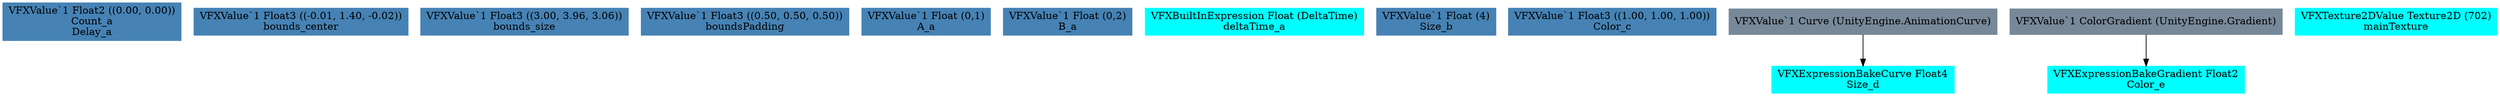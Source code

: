 digraph G {
node0 [shape="box" color="steelblue" style="filled" label="VFXValue`1 Float2 ((0.00, 0.00))
Count_a
Delay_a"]
node1 [shape="box" color="steelblue" style="filled" label="VFXValue`1 Float3 ((-0.01, 1.40, -0.02))
bounds_center"]
node2 [shape="box" color="steelblue" style="filled" label="VFXValue`1 Float3 ((3.00, 3.96, 3.06))
bounds_size"]
node3 [shape="box" color="steelblue" style="filled" label="VFXValue`1 Float3 ((0.50, 0.50, 0.50))
boundsPadding"]
node4 [shape="box" color="steelblue" style="filled" label="VFXValue`1 Float (0,1)
A_a"]
node5 [shape="box" color="steelblue" style="filled" label="VFXValue`1 Float (0,2)
B_a"]
node6 [shape="box" color="cyan" style="filled" label="VFXBuiltInExpression Float (DeltaTime)
deltaTime_a"]
node7 [shape="box" color="steelblue" style="filled" label="VFXValue`1 Float (4)
Size_b"]
node8 [shape="box" color="steelblue" style="filled" label="VFXValue`1 Float3 ((1.00, 1.00, 1.00))
Color_c"]
node9 [shape="box" color="cyan" style="filled" label="VFXExpressionBakeCurve Float4
Size_d"]
node10 [shape="box" color="lightslategray" style="filled" label="VFXValue`1 Curve (UnityEngine.AnimationCurve)"]
node11 [shape="box" color="cyan" style="filled" label="VFXExpressionBakeGradient Float2
Color_e"]
node12 [shape="box" color="lightslategray" style="filled" label="VFXValue`1 ColorGradient (UnityEngine.Gradient)"]
node13 [shape="box" color="cyan" style="filled" label="VFXTexture2DValue Texture2D (702)
mainTexture"]
node10 -> node9 
node12 -> node11 
}
